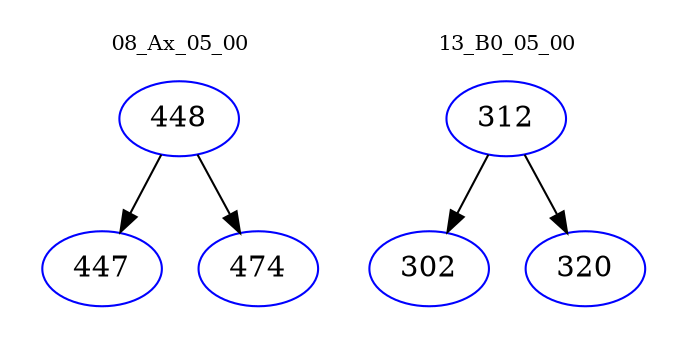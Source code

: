 digraph{
subgraph cluster_0 {
color = white
label = "08_Ax_05_00";
fontsize=10;
T0_448 [label="448", color="blue"]
T0_448 -> T0_447 [color="black"]
T0_447 [label="447", color="blue"]
T0_448 -> T0_474 [color="black"]
T0_474 [label="474", color="blue"]
}
subgraph cluster_1 {
color = white
label = "13_B0_05_00";
fontsize=10;
T1_312 [label="312", color="blue"]
T1_312 -> T1_302 [color="black"]
T1_302 [label="302", color="blue"]
T1_312 -> T1_320 [color="black"]
T1_320 [label="320", color="blue"]
}
}
